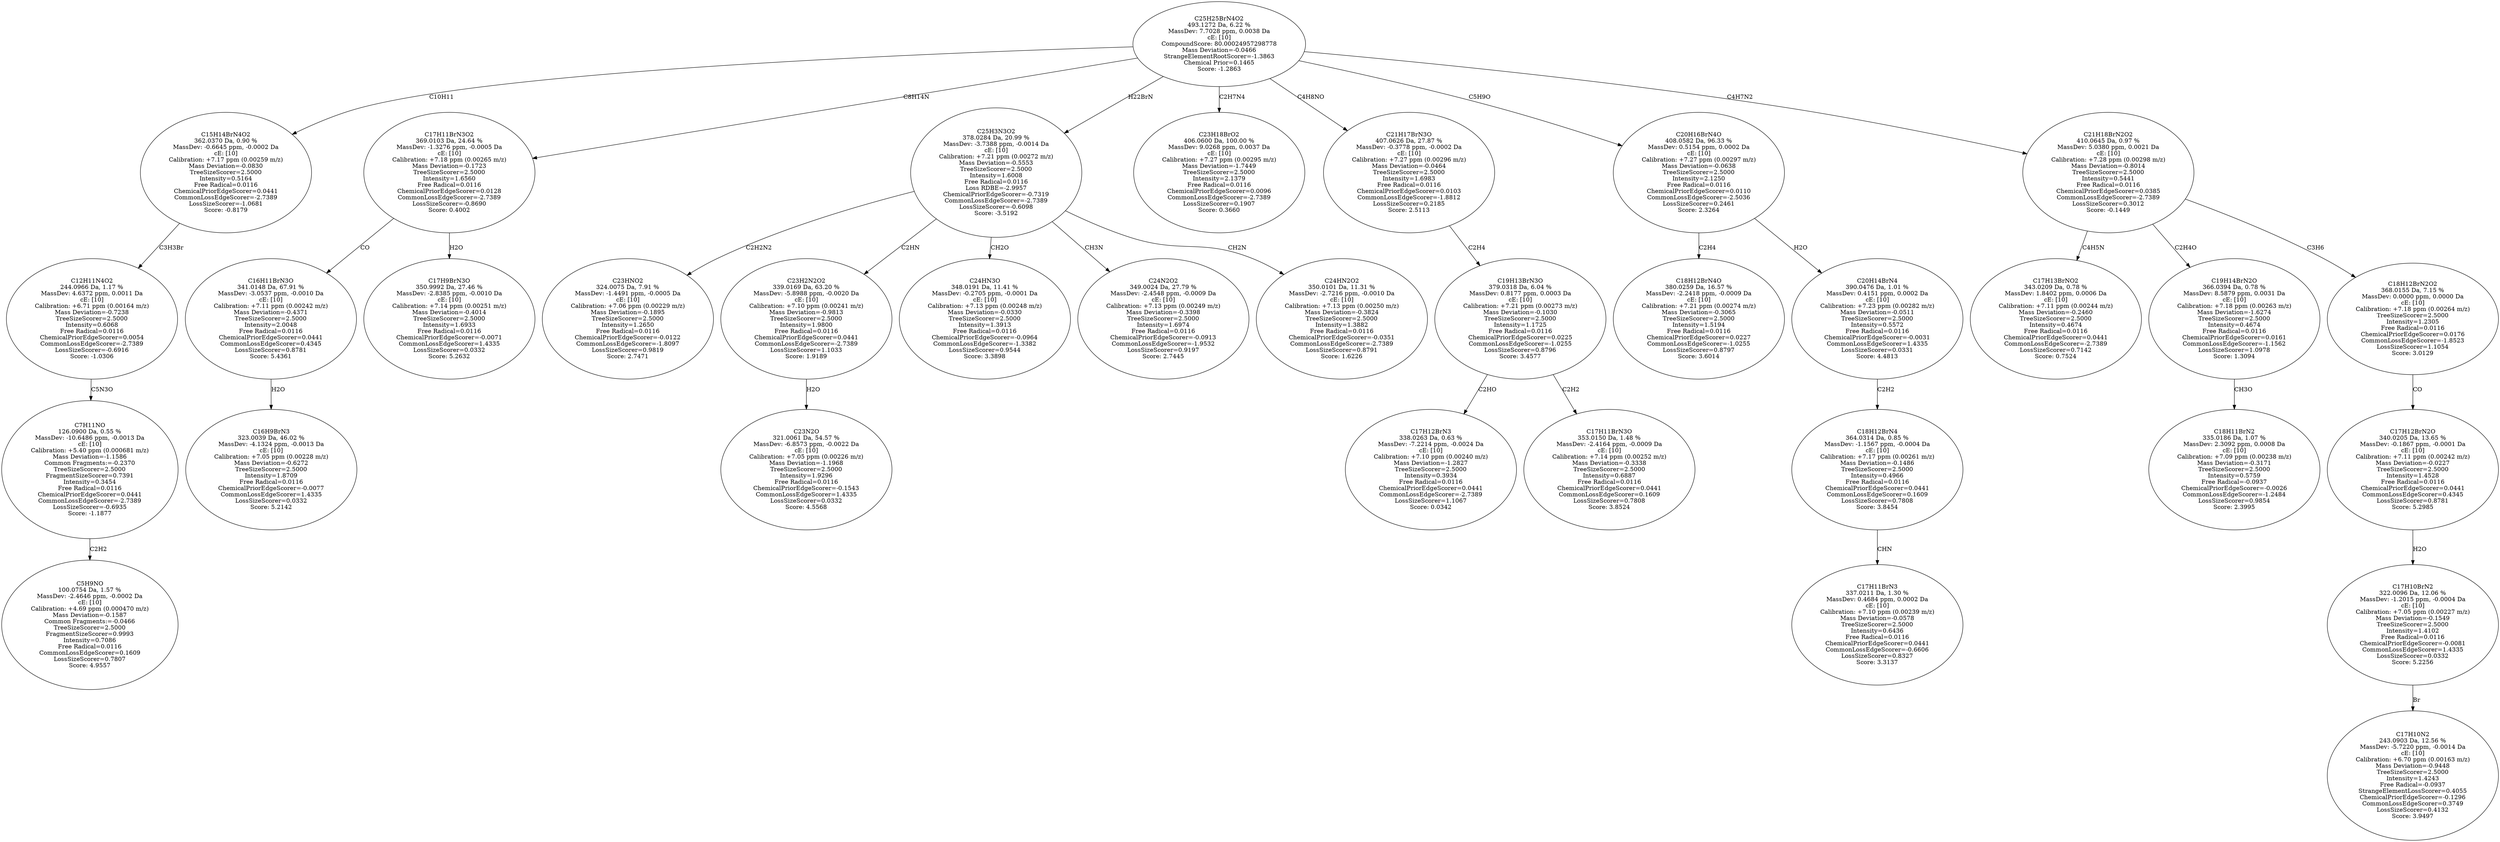strict digraph {
v1 [label="C5H9NO\n100.0754 Da, 1.57 %\nMassDev: -2.4646 ppm, -0.0002 Da\ncE: [10]\nCalibration: +4.69 ppm (0.000470 m/z)\nMass Deviation=-0.1587\nCommon Fragments:=-0.0466\nTreeSizeScorer=2.5000\nFragmentSizeScorer=0.9993\nIntensity=0.7086\nFree Radical=0.0116\nCommonLossEdgeScorer=0.1609\nLossSizeScorer=0.7807\nScore: 4.9557"];
v2 [label="C7H11NO\n126.0900 Da, 0.55 %\nMassDev: -10.6486 ppm, -0.0013 Da\ncE: [10]\nCalibration: +5.40 ppm (0.000681 m/z)\nMass Deviation=-1.1586\nCommon Fragments:=-0.2370\nTreeSizeScorer=2.5000\nFragmentSizeScorer=0.7391\nIntensity=0.3454\nFree Radical=0.0116\nChemicalPriorEdgeScorer=0.0441\nCommonLossEdgeScorer=-2.7389\nLossSizeScorer=-0.6935\nScore: -1.1877"];
v3 [label="C12H11N4O2\n244.0966 Da, 1.17 %\nMassDev: 4.6372 ppm, 0.0011 Da\ncE: [10]\nCalibration: +6.71 ppm (0.00164 m/z)\nMass Deviation=-0.7238\nTreeSizeScorer=2.5000\nIntensity=0.6068\nFree Radical=0.0116\nChemicalPriorEdgeScorer=0.0054\nCommonLossEdgeScorer=-2.7389\nLossSizeScorer=-0.6916\nScore: -1.0306"];
v4 [label="C15H14BrN4O2\n362.0370 Da, 0.90 %\nMassDev: -0.6645 ppm, -0.0002 Da\ncE: [10]\nCalibration: +7.17 ppm (0.00259 m/z)\nMass Deviation=-0.0830\nTreeSizeScorer=2.5000\nIntensity=0.5164\nFree Radical=0.0116\nChemicalPriorEdgeScorer=0.0441\nCommonLossEdgeScorer=-2.7389\nLossSizeScorer=-1.0681\nScore: -0.8179"];
v5 [label="C16H9BrN3\n323.0039 Da, 46.02 %\nMassDev: -4.1324 ppm, -0.0013 Da\ncE: [10]\nCalibration: +7.05 ppm (0.00228 m/z)\nMass Deviation=-0.6272\nTreeSizeScorer=2.5000\nIntensity=1.8709\nFree Radical=0.0116\nChemicalPriorEdgeScorer=-0.0077\nCommonLossEdgeScorer=1.4335\nLossSizeScorer=0.0332\nScore: 5.2142"];
v6 [label="C16H11BrN3O\n341.0148 Da, 67.91 %\nMassDev: -3.0537 ppm, -0.0010 Da\ncE: [10]\nCalibration: +7.11 ppm (0.00242 m/z)\nMass Deviation=-0.4371\nTreeSizeScorer=2.5000\nIntensity=2.0048\nFree Radical=0.0116\nChemicalPriorEdgeScorer=0.0441\nCommonLossEdgeScorer=0.4345\nLossSizeScorer=0.8781\nScore: 5.4361"];
v7 [label="C17H9BrN3O\n350.9992 Da, 27.46 %\nMassDev: -2.8385 ppm, -0.0010 Da\ncE: [10]\nCalibration: +7.14 ppm (0.00251 m/z)\nMass Deviation=-0.4014\nTreeSizeScorer=2.5000\nIntensity=1.6933\nFree Radical=0.0116\nChemicalPriorEdgeScorer=-0.0071\nCommonLossEdgeScorer=1.4335\nLossSizeScorer=0.0332\nScore: 5.2632"];
v8 [label="C17H11BrN3O2\n369.0103 Da, 24.64 %\nMassDev: -1.3276 ppm, -0.0005 Da\ncE: [10]\nCalibration: +7.18 ppm (0.00265 m/z)\nMass Deviation=-0.1723\nTreeSizeScorer=2.5000\nIntensity=1.6560\nFree Radical=0.0116\nChemicalPriorEdgeScorer=0.0128\nCommonLossEdgeScorer=-2.7389\nLossSizeScorer=-0.8690\nScore: 0.4002"];
v9 [label="C23HNO2\n324.0075 Da, 7.91 %\nMassDev: -1.4491 ppm, -0.0005 Da\ncE: [10]\nCalibration: +7.06 ppm (0.00229 m/z)\nMass Deviation=-0.1895\nTreeSizeScorer=2.5000\nIntensity=1.2650\nFree Radical=0.0116\nChemicalPriorEdgeScorer=-0.0122\nCommonLossEdgeScorer=-1.8097\nLossSizeScorer=0.9819\nScore: 2.7471"];
v10 [label="C23N2O\n321.0061 Da, 54.57 %\nMassDev: -6.8573 ppm, -0.0022 Da\ncE: [10]\nCalibration: +7.05 ppm (0.00226 m/z)\nMass Deviation=-1.1968\nTreeSizeScorer=2.5000\nIntensity=1.9296\nFree Radical=0.0116\nChemicalPriorEdgeScorer=-0.1543\nCommonLossEdgeScorer=1.4335\nLossSizeScorer=0.0332\nScore: 4.5568"];
v11 [label="C23H2N2O2\n339.0169 Da, 63.20 %\nMassDev: -5.8988 ppm, -0.0020 Da\ncE: [10]\nCalibration: +7.10 ppm (0.00241 m/z)\nMass Deviation=-0.9813\nTreeSizeScorer=2.5000\nIntensity=1.9800\nFree Radical=0.0116\nChemicalPriorEdgeScorer=0.0441\nCommonLossEdgeScorer=-2.7389\nLossSizeScorer=1.1033\nScore: 1.9189"];
v12 [label="C24HN3O\n348.0191 Da, 11.41 %\nMassDev: -0.2705 ppm, -0.0001 Da\ncE: [10]\nCalibration: +7.13 ppm (0.00248 m/z)\nMass Deviation=-0.0330\nTreeSizeScorer=2.5000\nIntensity=1.3913\nFree Radical=0.0116\nChemicalPriorEdgeScorer=-0.0964\nCommonLossEdgeScorer=-1.3382\nLossSizeScorer=0.9544\nScore: 3.3898"];
v13 [label="C24N2O2\n349.0024 Da, 27.79 %\nMassDev: -2.4548 ppm, -0.0009 Da\ncE: [10]\nCalibration: +7.13 ppm (0.00249 m/z)\nMass Deviation=-0.3398\nTreeSizeScorer=2.5000\nIntensity=1.6974\nFree Radical=0.0116\nChemicalPriorEdgeScorer=-0.0913\nCommonLossEdgeScorer=-1.9532\nLossSizeScorer=0.9197\nScore: 2.7445"];
v14 [label="C24HN2O2\n350.0101 Da, 11.31 %\nMassDev: -2.7216 ppm, -0.0010 Da\ncE: [10]\nCalibration: +7.13 ppm (0.00250 m/z)\nMass Deviation=-0.3824\nTreeSizeScorer=2.5000\nIntensity=1.3882\nFree Radical=0.0116\nChemicalPriorEdgeScorer=-0.0351\nCommonLossEdgeScorer=-2.7389\nLossSizeScorer=0.8791\nScore: 1.6226"];
v15 [label="C25H3N3O2\n378.0284 Da, 20.99 %\nMassDev: -3.7388 ppm, -0.0014 Da\ncE: [10]\nCalibration: +7.21 ppm (0.00272 m/z)\nMass Deviation=-0.5553\nTreeSizeScorer=2.5000\nIntensity=1.6008\nFree Radical=0.0116\nLoss RDBE=-2.9957\nChemicalPriorEdgeScorer=-0.7319\nCommonLossEdgeScorer=-2.7389\nLossSizeScorer=-0.6098\nScore: -3.5192"];
v16 [label="C23H18BrO2\n406.0600 Da, 100.00 %\nMassDev: 9.0268 ppm, 0.0037 Da\ncE: [10]\nCalibration: +7.27 ppm (0.00295 m/z)\nMass Deviation=-1.7449\nTreeSizeScorer=2.5000\nIntensity=2.1379\nFree Radical=0.0116\nChemicalPriorEdgeScorer=0.0096\nCommonLossEdgeScorer=-2.7389\nLossSizeScorer=0.1907\nScore: 0.3660"];
v17 [label="C17H12BrN3\n338.0263 Da, 0.63 %\nMassDev: -7.2214 ppm, -0.0024 Da\ncE: [10]\nCalibration: +7.10 ppm (0.00240 m/z)\nMass Deviation=-1.2827\nTreeSizeScorer=2.5000\nIntensity=0.3934\nFree Radical=0.0116\nChemicalPriorEdgeScorer=0.0441\nCommonLossEdgeScorer=-2.7389\nLossSizeScorer=1.1067\nScore: 0.0342"];
v18 [label="C17H11BrN3O\n353.0150 Da, 1.48 %\nMassDev: -2.4164 ppm, -0.0009 Da\ncE: [10]\nCalibration: +7.14 ppm (0.00252 m/z)\nMass Deviation=-0.3338\nTreeSizeScorer=2.5000\nIntensity=0.6887\nFree Radical=0.0116\nChemicalPriorEdgeScorer=0.0441\nCommonLossEdgeScorer=0.1609\nLossSizeScorer=0.7808\nScore: 3.8524"];
v19 [label="C19H13BrN3O\n379.0318 Da, 6.04 %\nMassDev: 0.8177 ppm, 0.0003 Da\ncE: [10]\nCalibration: +7.21 ppm (0.00273 m/z)\nMass Deviation=-0.1030\nTreeSizeScorer=2.5000\nIntensity=1.1725\nFree Radical=0.0116\nChemicalPriorEdgeScorer=0.0225\nCommonLossEdgeScorer=-1.0255\nLossSizeScorer=0.8796\nScore: 3.4577"];
v20 [label="C21H17BrN3O\n407.0626 Da, 27.87 %\nMassDev: -0.3778 ppm, -0.0002 Da\ncE: [10]\nCalibration: +7.27 ppm (0.00296 m/z)\nMass Deviation=-0.0464\nTreeSizeScorer=2.5000\nIntensity=1.6983\nFree Radical=0.0116\nChemicalPriorEdgeScorer=0.0103\nCommonLossEdgeScorer=-1.8812\nLossSizeScorer=0.2185\nScore: 2.5113"];
v21 [label="C18H12BrN4O\n380.0259 Da, 16.57 %\nMassDev: -2.2418 ppm, -0.0009 Da\ncE: [10]\nCalibration: +7.21 ppm (0.00274 m/z)\nMass Deviation=-0.3065\nTreeSizeScorer=2.5000\nIntensity=1.5194\nFree Radical=0.0116\nChemicalPriorEdgeScorer=0.0227\nCommonLossEdgeScorer=-1.0255\nLossSizeScorer=0.8797\nScore: 3.6014"];
v22 [label="C17H11BrN3\n337.0211 Da, 1.30 %\nMassDev: 0.4684 ppm, 0.0002 Da\ncE: [10]\nCalibration: +7.10 ppm (0.00239 m/z)\nMass Deviation=-0.0578\nTreeSizeScorer=2.5000\nIntensity=0.6436\nFree Radical=0.0116\nChemicalPriorEdgeScorer=0.0441\nCommonLossEdgeScorer=-0.6606\nLossSizeScorer=0.8327\nScore: 3.3137"];
v23 [label="C18H12BrN4\n364.0314 Da, 0.85 %\nMassDev: -1.1567 ppm, -0.0004 Da\ncE: [10]\nCalibration: +7.17 ppm (0.00261 m/z)\nMass Deviation=-0.1486\nTreeSizeScorer=2.5000\nIntensity=0.4966\nFree Radical=0.0116\nChemicalPriorEdgeScorer=0.0441\nCommonLossEdgeScorer=0.1609\nLossSizeScorer=0.7808\nScore: 3.8454"];
v24 [label="C20H14BrN4\n390.0476 Da, 1.01 %\nMassDev: 0.4151 ppm, 0.0002 Da\ncE: [10]\nCalibration: +7.23 ppm (0.00282 m/z)\nMass Deviation=-0.0511\nTreeSizeScorer=2.5000\nIntensity=0.5572\nFree Radical=0.0116\nChemicalPriorEdgeScorer=-0.0031\nCommonLossEdgeScorer=1.4335\nLossSizeScorer=0.0331\nScore: 4.4813"];
v25 [label="C20H16BrN4O\n408.0582 Da, 96.33 %\nMassDev: 0.5154 ppm, 0.0002 Da\ncE: [10]\nCalibration: +7.27 ppm (0.00297 m/z)\nMass Deviation=-0.0638\nTreeSizeScorer=2.5000\nIntensity=2.1250\nFree Radical=0.0116\nChemicalPriorEdgeScorer=0.0110\nCommonLossEdgeScorer=-2.5036\nLossSizeScorer=0.2461\nScore: 2.3264"];
v26 [label="C17H13BrNO2\n343.0209 Da, 0.78 %\nMassDev: 1.8402 ppm, 0.0006 Da\ncE: [10]\nCalibration: +7.11 ppm (0.00244 m/z)\nMass Deviation=-0.2460\nTreeSizeScorer=2.5000\nIntensity=0.4674\nFree Radical=0.0116\nChemicalPriorEdgeScorer=0.0441\nCommonLossEdgeScorer=-2.7389\nLossSizeScorer=0.7142\nScore: 0.7524"];
v27 [label="C18H11BrN2\n335.0186 Da, 1.07 %\nMassDev: 2.3092 ppm, 0.0008 Da\ncE: [10]\nCalibration: +7.09 ppm (0.00238 m/z)\nMass Deviation=-0.3171\nTreeSizeScorer=2.5000\nIntensity=0.5759\nFree Radical=-0.0937\nChemicalPriorEdgeScorer=-0.0026\nCommonLossEdgeScorer=-1.2484\nLossSizeScorer=0.9854\nScore: 2.3995"];
v28 [label="C19H14BrN2O\n366.0394 Da, 0.78 %\nMassDev: 8.5879 ppm, 0.0031 Da\ncE: [10]\nCalibration: +7.18 ppm (0.00263 m/z)\nMass Deviation=-1.6274\nTreeSizeScorer=2.5000\nIntensity=0.4674\nFree Radical=0.0116\nChemicalPriorEdgeScorer=0.0161\nCommonLossEdgeScorer=-1.1562\nLossSizeScorer=1.0978\nScore: 1.3094"];
v29 [label="C17H10N2\n243.0903 Da, 12.56 %\nMassDev: -5.7220 ppm, -0.0014 Da\ncE: [10]\nCalibration: +6.70 ppm (0.00163 m/z)\nMass Deviation=-0.9448\nTreeSizeScorer=2.5000\nIntensity=1.4243\nFree Radical=-0.0937\nStrangeElementLossScorer=0.4055\nChemicalPriorEdgeScorer=-0.1296\nCommonLossEdgeScorer=0.3749\nLossSizeScorer=0.4132\nScore: 3.9497"];
v30 [label="C17H10BrN2\n322.0096 Da, 12.06 %\nMassDev: -1.2015 ppm, -0.0004 Da\ncE: [10]\nCalibration: +7.05 ppm (0.00227 m/z)\nMass Deviation=-0.1549\nTreeSizeScorer=2.5000\nIntensity=1.4102\nFree Radical=0.0116\nChemicalPriorEdgeScorer=-0.0081\nCommonLossEdgeScorer=1.4335\nLossSizeScorer=0.0332\nScore: 5.2256"];
v31 [label="C17H12BrN2O\n340.0205 Da, 13.65 %\nMassDev: -0.1867 ppm, -0.0001 Da\ncE: [10]\nCalibration: +7.11 ppm (0.00242 m/z)\nMass Deviation=-0.0227\nTreeSizeScorer=2.5000\nIntensity=1.4528\nFree Radical=0.0116\nChemicalPriorEdgeScorer=0.0441\nCommonLossEdgeScorer=0.4345\nLossSizeScorer=0.8781\nScore: 5.2985"];
v32 [label="C18H12BrN2O2\n368.0155 Da, 7.15 %\nMassDev: 0.0000 ppm, 0.0000 Da\ncE: [10]\nCalibration: +7.18 ppm (0.00264 m/z)\nTreeSizeScorer=2.5000\nIntensity=1.2305\nFree Radical=0.0116\nChemicalPriorEdgeScorer=0.0176\nCommonLossEdgeScorer=-1.8523\nLossSizeScorer=1.1054\nScore: 3.0129"];
v33 [label="C21H18BrN2O2\n410.0645 Da, 0.97 %\nMassDev: 5.0380 ppm, 0.0021 Da\ncE: [10]\nCalibration: +7.28 ppm (0.00298 m/z)\nMass Deviation=-0.8014\nTreeSizeScorer=2.5000\nIntensity=0.5441\nFree Radical=0.0116\nChemicalPriorEdgeScorer=0.0385\nCommonLossEdgeScorer=-2.7389\nLossSizeScorer=0.3012\nScore: -0.1449"];
v34 [label="C25H25BrN4O2\n493.1272 Da, 6.22 %\nMassDev: 7.7028 ppm, 0.0038 Da\ncE: [10]\nCompoundScore: 80.00024957298778\nMass Deviation=-0.0466\nStrangeElementRootScorer=-1.3863\nChemical Prior=0.1465\nScore: -1.2863"];
v2 -> v1 [label="C2H2"];
v3 -> v2 [label="C5N3O"];
v4 -> v3 [label="C3H3Br"];
v34 -> v4 [label="C10H11"];
v6 -> v5 [label="H2O"];
v8 -> v6 [label="CO"];
v8 -> v7 [label="H2O"];
v34 -> v8 [label="C8H14N"];
v15 -> v9 [label="C2H2N2"];
v11 -> v10 [label="H2O"];
v15 -> v11 [label="C2HN"];
v15 -> v12 [label="CH2O"];
v15 -> v13 [label="CH3N"];
v15 -> v14 [label="CH2N"];
v34 -> v15 [label="H22BrN"];
v34 -> v16 [label="C2H7N4"];
v19 -> v17 [label="C2HO"];
v19 -> v18 [label="C2H2"];
v20 -> v19 [label="C2H4"];
v34 -> v20 [label="C4H8NO"];
v25 -> v21 [label="C2H4"];
v23 -> v22 [label="CHN"];
v24 -> v23 [label="C2H2"];
v25 -> v24 [label="H2O"];
v34 -> v25 [label="C5H9O"];
v33 -> v26 [label="C4H5N"];
v28 -> v27 [label="CH3O"];
v33 -> v28 [label="C2H4O"];
v30 -> v29 [label="Br"];
v31 -> v30 [label="H2O"];
v32 -> v31 [label="CO"];
v33 -> v32 [label="C3H6"];
v34 -> v33 [label="C4H7N2"];
}